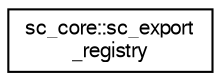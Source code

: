 digraph "Graphical Class Hierarchy"
{
  edge [fontname="FreeSans",fontsize="10",labelfontname="FreeSans",labelfontsize="10"];
  node [fontname="FreeSans",fontsize="10",shape=record];
  rankdir="LR";
  Node0 [label="sc_core::sc_export\l_registry",height=0.2,width=0.4,color="black", fillcolor="white", style="filled",URL="$a01148.html"];
}
